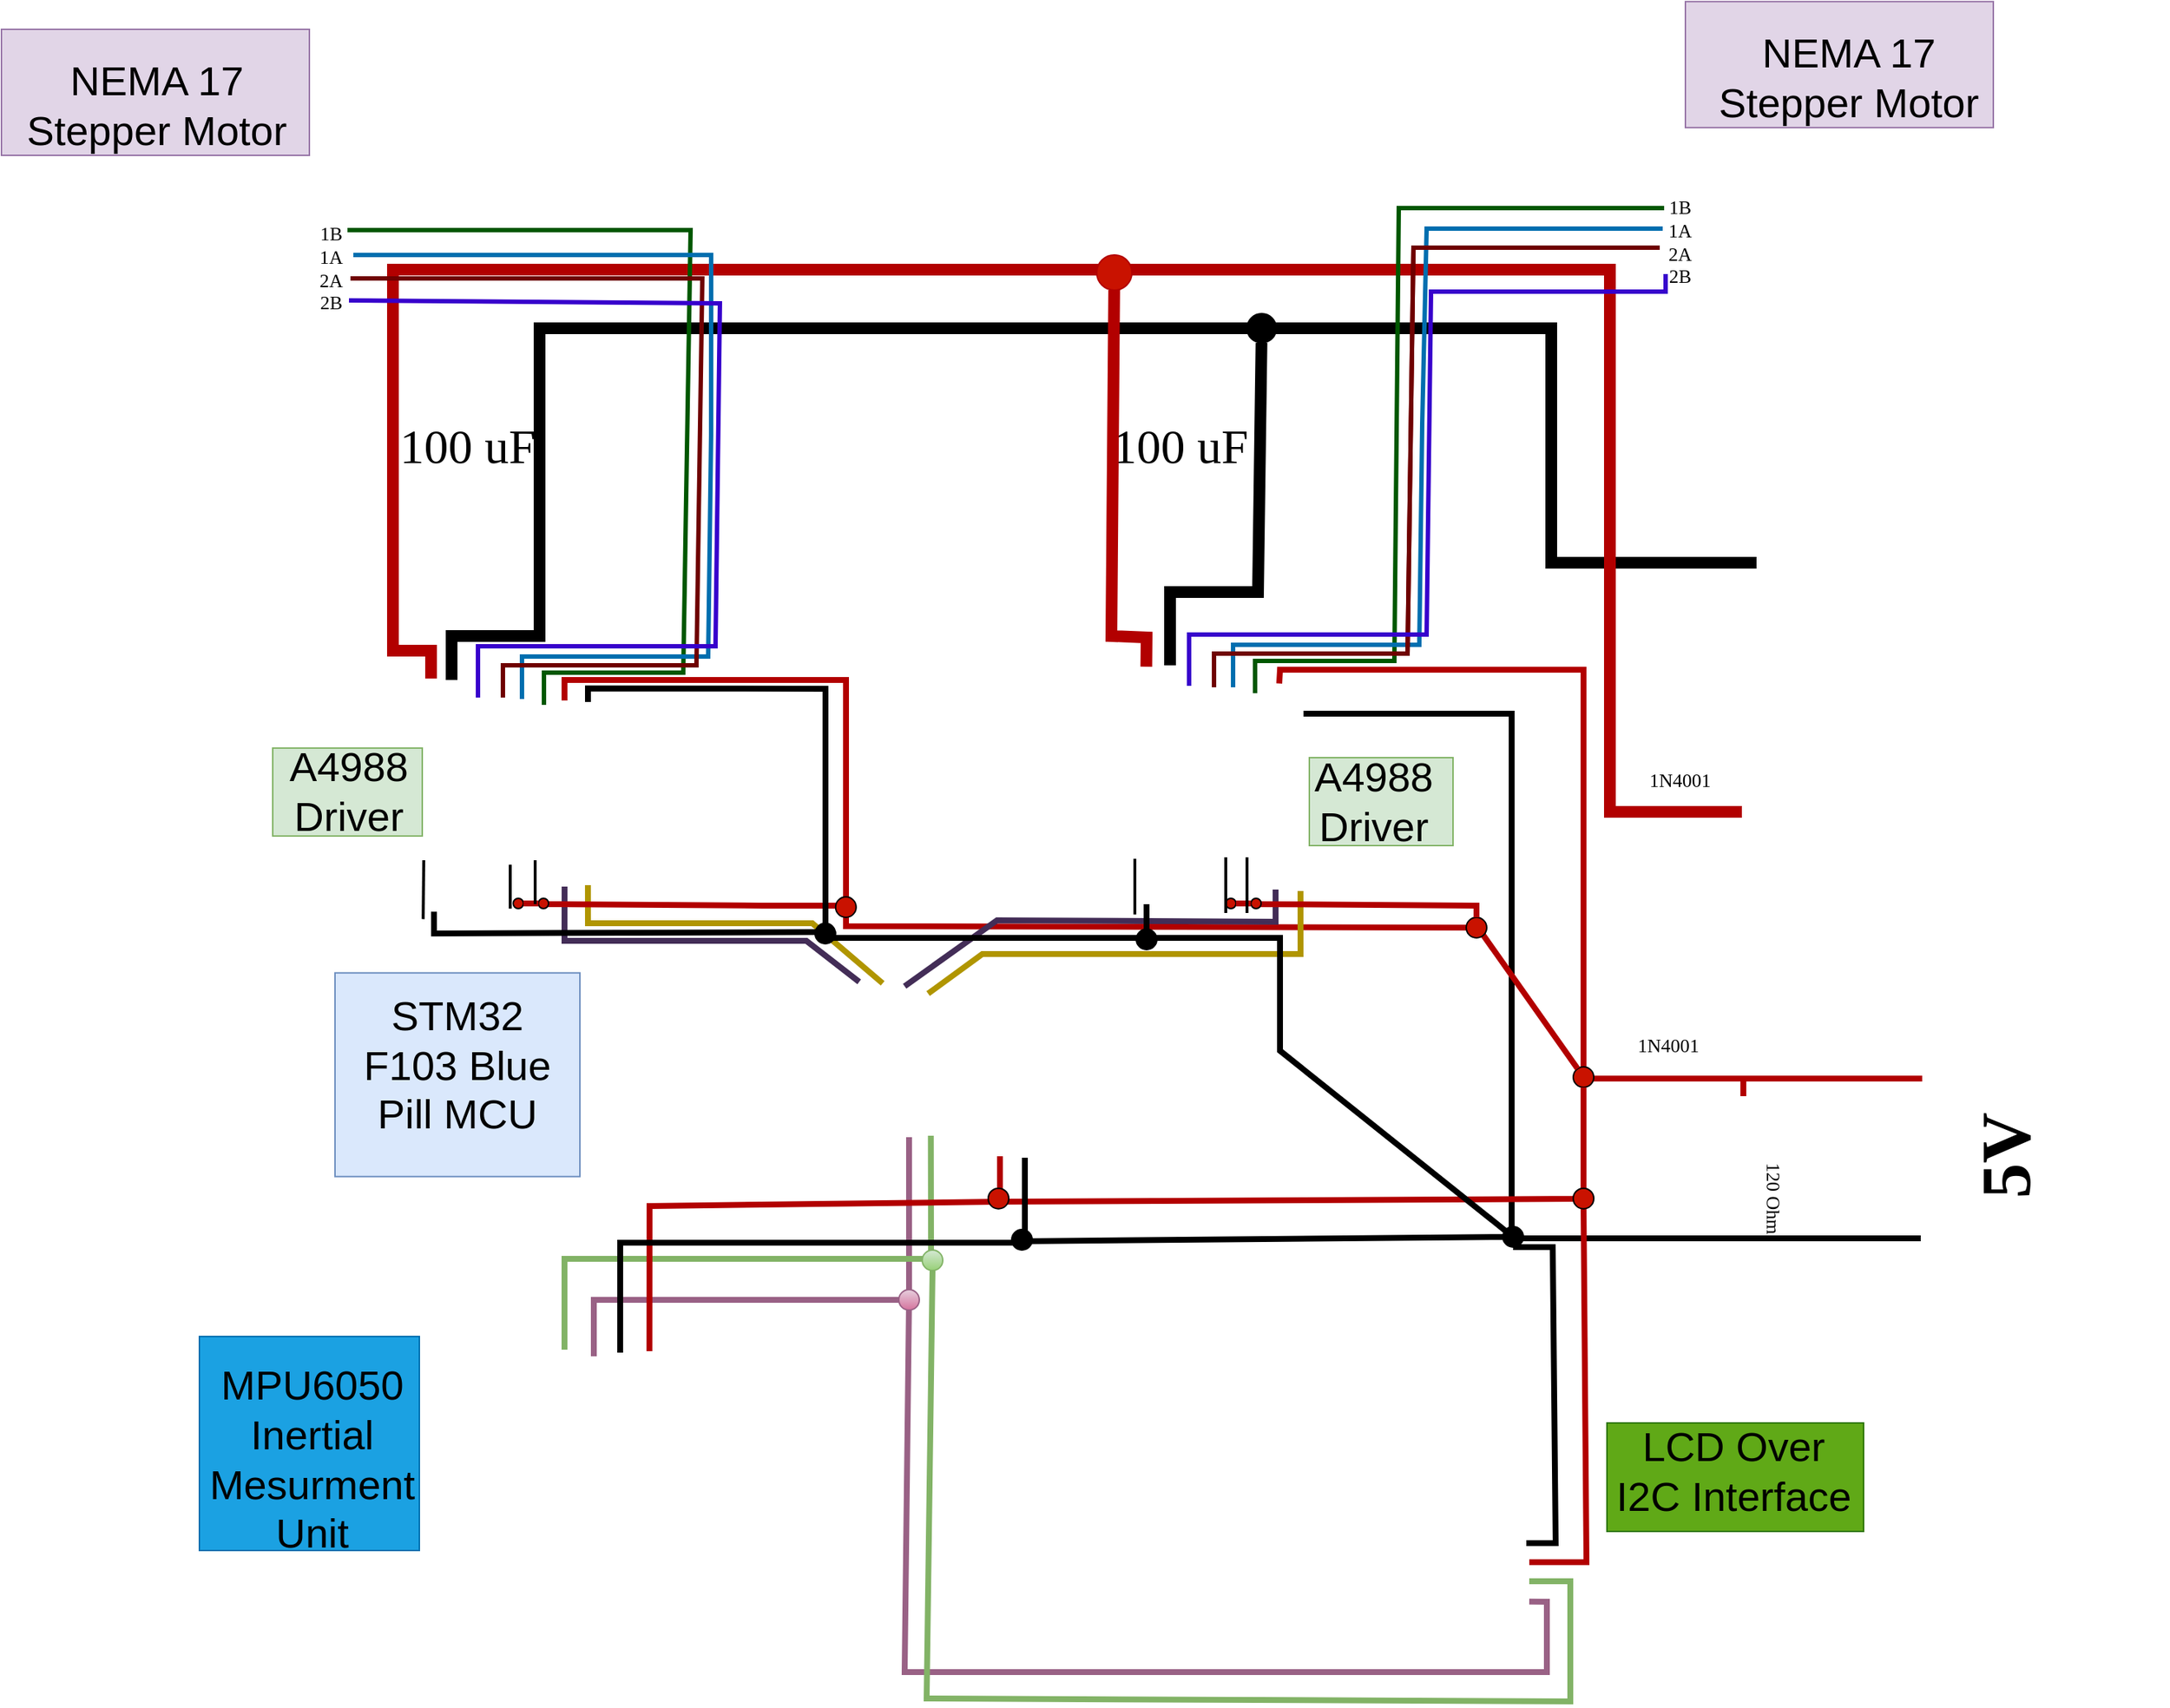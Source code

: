<mxfile version="20.2.3" type="device"><diagram id="msQ-T8HynuRrJo_k9gsp" name="Page-1"><mxGraphModel dx="1883" dy="1741" grid="0" gridSize="10" guides="1" tooltips="1" connect="1" arrows="1" fold="1" page="0" pageScale="1" pageWidth="827" pageHeight="1169" math="0" shadow="0"><root><mxCell id="0"/><mxCell id="1" parent="0"/><mxCell id="YZmwaz2f-URoW-CGh9PX-14" value="" style="rounded=0;whiteSpace=wrap;html=1;fontSize=28;fillColor=#e1d5e7;strokeColor=#9673a6;" vertex="1" parent="1"><mxGeometry x="1001.5" y="-772.9" width="210" height="86" as="geometry"/></mxCell><mxCell id="YZmwaz2f-URoW-CGh9PX-13" value="" style="rounded=0;whiteSpace=wrap;html=1;fontSize=28;fillColor=#e1d5e7;strokeColor=#9673a6;" vertex="1" parent="1"><mxGeometry x="-147" y="-754" width="210" height="86" as="geometry"/></mxCell><mxCell id="YZmwaz2f-URoW-CGh9PX-12" value="" style="rounded=0;whiteSpace=wrap;html=1;fontSize=28;fillColor=#60a917;fontColor=#ffffff;strokeColor=#2D7600;" vertex="1" parent="1"><mxGeometry x="948" y="197" width="175" height="74" as="geometry"/></mxCell><mxCell id="QvM7gZhNKE7TSKZlfNGz-13" value="" style="shape=image;verticalLabelPosition=bottom;labelBackgroundColor=default;verticalAlign=top;aspect=fixed;imageAspect=0;image=https://www.elementzonline.com/image/cache/catalog/data/products/Sensors%20and%20Modules/Accelerometers/MPU6050/sku_154602_2-550x550.jpg;rotation=90;" parent="1" vertex="1"><mxGeometry x="130.0" y="110" width="190" height="190" as="geometry"/></mxCell><mxCell id="YZmwaz2f-URoW-CGh9PX-11" value="" style="rounded=0;whiteSpace=wrap;html=1;fontSize=28;fillColor=#1ba1e2;fontColor=#ffffff;strokeColor=#006EAF;" vertex="1" parent="1"><mxGeometry x="-12" y="138" width="150" height="146" as="geometry"/></mxCell><mxCell id="YZmwaz2f-URoW-CGh9PX-10" value="" style="rounded=0;whiteSpace=wrap;html=1;fontSize=28;fillColor=#d5e8d4;strokeColor=#82b366;" vertex="1" parent="1"><mxGeometry x="745" y="-257" width="98" height="60" as="geometry"/></mxCell><mxCell id="jXU40LlYIS5cMDpd4E87-1" value="" style="shape=image;verticalLabelPosition=bottom;labelBackgroundColor=default;verticalAlign=top;aspect=fixed;imageAspect=0;image=https://mecrisp-stellaris-folkdoc.sourceforge.io/_images/blue-pill.jpg;rotation=0;" parent="1" vertex="1"><mxGeometry x="247.81" y="-120" width="362.19" height="140" as="geometry"/></mxCell><mxCell id="QvM7gZhNKE7TSKZlfNGz-2" value="" style="shape=image;verticalLabelPosition=bottom;labelBackgroundColor=default;verticalAlign=top;aspect=fixed;imageAspect=0;image=https://d2t1xqejof9utc.cloudfront.net/screenshots/pics/e58d6b5ea26cf8fde4ae7e203d1c088b/large.png;rotation=90;" parent="1" vertex="1"><mxGeometry x="984.5" y="-699.5" width="258.67" height="194" as="geometry"/></mxCell><mxCell id="QvM7gZhNKE7TSKZlfNGz-3" value="" style="shape=image;verticalLabelPosition=bottom;labelBackgroundColor=default;verticalAlign=top;aspect=fixed;imageAspect=0;image=https://d2t1xqejof9utc.cloudfront.net/screenshots/pics/e58d6b5ea26cf8fde4ae7e203d1c088b/large.png;rotation=90;flipH=0;flipV=1;" parent="1" vertex="1"><mxGeometry x="-172" y="-686.9" width="262.54" height="196.9" as="geometry"/></mxCell><mxCell id="QvM7gZhNKE7TSKZlfNGz-10" value="" style="shape=image;verticalLabelPosition=bottom;labelBackgroundColor=default;verticalAlign=top;aspect=fixed;imageAspect=0;image=https://www.makerguides.com/wp-content/uploads/2019/02/A4988-Connections-pinout-microstepping-pins.png;rotation=-90;clipPath=inset(0% 12.33% 1.27% 0.33%);" parent="1" vertex="1"><mxGeometry x="120" y="-286.2" width="160" height="118.779" as="geometry"/></mxCell><mxCell id="QvM7gZhNKE7TSKZlfNGz-11" value="" style="shape=image;verticalLabelPosition=bottom;labelBackgroundColor=default;verticalAlign=top;aspect=fixed;imageAspect=0;image=https://www.makerguides.com/wp-content/uploads/2019/02/A4988-Connections-pinout-microstepping-pins.png;rotation=-90;" parent="1" vertex="1"><mxGeometry x="600" y="-290" width="171.76" height="112.95" as="geometry"/></mxCell><mxCell id="QvM7gZhNKE7TSKZlfNGz-14" value="" style="shape=image;verticalLabelPosition=bottom;labelBackgroundColor=default;verticalAlign=top;aspect=fixed;imageAspect=0;image=https://lastminuteengineers.b-cdn.net/wp-content/uploads/arduino/I2C-LCD-Display-Pinout.png;clipPath=inset(0% 22% 23.85% 0%);" parent="1" vertex="1"><mxGeometry x="520" y="100" width="385" height="244.327" as="geometry"/></mxCell><mxCell id="QvM7gZhNKE7TSKZlfNGz-16" value="" style="shape=image;verticalLabelPosition=bottom;labelBackgroundColor=default;verticalAlign=top;aspect=fixed;imageAspect=0;image=https://cdn-icons-png.flaticon.com/512/3015/3015677.png;rotation=-90;" parent="1" vertex="1"><mxGeometry x="1050" y="-432.85" width="252" height="252" as="geometry"/></mxCell><mxCell id="QvM7gZhNKE7TSKZlfNGz-21" value="" style="shape=image;verticalLabelPosition=bottom;labelBackgroundColor=default;verticalAlign=top;aspect=fixed;imageAspect=0;image=https://i.pinimg.com/originals/ef/bb/5e/efbb5e3a929ed16d584e2bfb46614b70.jpg;rotation=-90;" parent="1" vertex="1"><mxGeometry x="1100" y="-81.08" width="270" height="191.08" as="geometry"/></mxCell><mxCell id="QvM7gZhNKE7TSKZlfNGz-22" value="&lt;h1 style=&quot;font-size: 48px;&quot;&gt;&lt;font face=&quot;Times New Roman&quot; style=&quot;font-size: 48px;&quot;&gt;5V&lt;/font&gt;&lt;/h1&gt;" style="text;html=1;strokeColor=none;fillColor=none;align=center;verticalAlign=middle;whiteSpace=wrap;rounded=0;rotation=-90;fontSize=48;" parent="1" vertex="1"><mxGeometry x="1190" y="-0.54" width="60" height="30" as="geometry"/></mxCell><mxCell id="QvM7gZhNKE7TSKZlfNGz-29" value="" style="endArrow=none;html=1;rounded=0;strokeWidth=8;fontFamily=Times New Roman;fontSize=48;" parent="1" edge="1"><mxGeometry width="50" height="50" relative="1" as="geometry"><mxPoint x="160" y="-310" as="sourcePoint"/><mxPoint x="1050" y="-390" as="targetPoint"/><Array as="points"><mxPoint x="160" y="-340"/><mxPoint x="220" y="-340"/><mxPoint x="220" y="-550"/><mxPoint x="910" y="-550"/><mxPoint x="910" y="-390"/></Array></mxGeometry></mxCell><mxCell id="QvM7gZhNKE7TSKZlfNGz-30" value="" style="shape=image;verticalLabelPosition=bottom;labelBackgroundColor=default;verticalAlign=top;aspect=fixed;imageAspect=0;image=https://static.thenounproject.com/png/1730548-200.png;rotation=-90;" parent="1" vertex="1"><mxGeometry x="122.85" y="-470" width="97.15" height="97.15" as="geometry"/></mxCell><mxCell id="QvM7gZhNKE7TSKZlfNGz-31" value="&lt;font style=&quot;font-size: 33px;&quot;&gt;100 uF&lt;/font&gt;" style="text;html=1;strokeColor=none;fillColor=none;align=center;verticalAlign=middle;whiteSpace=wrap;rounded=0;fontFamily=Times New Roman;fontSize=48;" parent="1" vertex="1"><mxGeometry x="122.85" y="-490" width="96.42" height="30" as="geometry"/></mxCell><mxCell id="QvM7gZhNKE7TSKZlfNGz-32" value="" style="endArrow=none;html=1;rounded=0;strokeWidth=8;fontFamily=Times New Roman;fontSize=33;fillColor=#e51400;strokeColor=#B20000;" parent="1" edge="1"><mxGeometry width="50" height="50" relative="1" as="geometry"><mxPoint x="146" y="-311" as="sourcePoint"/><mxPoint x="1040" y="-220" as="targetPoint"/><Array as="points"><mxPoint x="146" y="-330"/><mxPoint x="120" y="-330"/><mxPoint x="120" y="-590"/><mxPoint x="950" y="-590"/><mxPoint x="950" y="-340"/><mxPoint x="950" y="-220"/></Array></mxGeometry></mxCell><mxCell id="QvM7gZhNKE7TSKZlfNGz-33" value="" style="shape=image;verticalLabelPosition=bottom;labelBackgroundColor=default;verticalAlign=top;aspect=fixed;imageAspect=0;image=https://www.makerguides.com/wp-content/uploads/2019/02/A4988-Connections-pinout-microstepping-pins.png;rotation=-90;clipPath=inset(0% 12.33% 1.27% 0.33%);" parent="1" vertex="1"><mxGeometry x="605.88" y="-286.2" width="160" height="118.779" as="geometry"/></mxCell><mxCell id="QvM7gZhNKE7TSKZlfNGz-34" value="" style="shape=image;verticalLabelPosition=bottom;labelBackgroundColor=default;verticalAlign=top;aspect=fixed;imageAspect=0;image=https://static.thenounproject.com/png/1730548-200.png;rotation=-90;" parent="1" vertex="1"><mxGeometry x="608.73" y="-470" width="97.15" height="97.15" as="geometry"/></mxCell><mxCell id="QvM7gZhNKE7TSKZlfNGz-35" value="&lt;font style=&quot;font-size: 33px;&quot;&gt;100 uF&lt;/font&gt;" style="text;html=1;strokeColor=none;fillColor=none;align=center;verticalAlign=middle;whiteSpace=wrap;rounded=0;fontFamily=Times New Roman;fontSize=48;" parent="1" vertex="1"><mxGeometry x="608.73" y="-490" width="96.42" height="30" as="geometry"/></mxCell><mxCell id="QvM7gZhNKE7TSKZlfNGz-36" value="" style="endArrow=none;html=1;rounded=0;strokeWidth=8;fontFamily=Times New Roman;fontSize=33;" parent="1" target="QvM7gZhNKE7TSKZlfNGz-42" edge="1"><mxGeometry width="50" height="50" relative="1" as="geometry"><mxPoint x="650" y="-320" as="sourcePoint"/><mxPoint x="710" y="-550" as="targetPoint"/><Array as="points"><mxPoint x="650" y="-370"/><mxPoint x="710" y="-370"/></Array></mxGeometry></mxCell><mxCell id="QvM7gZhNKE7TSKZlfNGz-42" value="" style="ellipse;whiteSpace=wrap;html=1;aspect=fixed;fontFamily=Times New Roman;fontSize=33;fillColor=#000000;" parent="1" vertex="1"><mxGeometry x="702.5" y="-560" width="20" height="20" as="geometry"/></mxCell><mxCell id="QvM7gZhNKE7TSKZlfNGz-46" value="" style="endArrow=none;html=1;rounded=0;strokeWidth=8;fontFamily=Times New Roman;fontSize=33;fillColor=#e51400;strokeColor=#B20000;entryX=0.998;entryY=0.039;entryDx=0;entryDy=0;entryPerimeter=0;" parent="1" source="QvM7gZhNKE7TSKZlfNGz-47" target="QvM7gZhNKE7TSKZlfNGz-11" edge="1"><mxGeometry width="50" height="50" relative="1" as="geometry"><mxPoint x="609" y="-590" as="sourcePoint"/><mxPoint x="630" y="-320" as="targetPoint"/><Array as="points"><mxPoint x="610" y="-340"/><mxPoint x="634" y="-339"/></Array></mxGeometry></mxCell><mxCell id="QvM7gZhNKE7TSKZlfNGz-47" value="" style="ellipse;whiteSpace=wrap;html=1;aspect=fixed;fontFamily=Times New Roman;fontSize=33;fillColor=#C91200;fontColor=#ffffff;strokeColor=#B20000;" parent="1" vertex="1"><mxGeometry x="600" y="-600" width="24" height="24" as="geometry"/></mxCell><mxCell id="QvM7gZhNKE7TSKZlfNGz-50" value="" style="endArrow=none;html=1;rounded=0;strokeWidth=3;fontFamily=Times New Roman;fontSize=33;fillColor=#008a00;strokeColor=#005700;" parent="1" edge="1"><mxGeometry width="50" height="50" relative="1" as="geometry"><mxPoint x="708" y="-301" as="sourcePoint"/><mxPoint x="987" y="-632" as="targetPoint"/><Array as="points"><mxPoint x="708" y="-323"/><mxPoint x="803" y="-323"/><mxPoint x="806" y="-632"/></Array></mxGeometry></mxCell><mxCell id="QvM7gZhNKE7TSKZlfNGz-51" value="1B&lt;br style=&quot;font-size: 13px;&quot;&gt;1A&lt;br style=&quot;font-size: 13px;&quot;&gt;2A&lt;br style=&quot;font-size: 13px;&quot;&gt;2B" style="text;html=1;strokeColor=none;fillColor=none;align=center;verticalAlign=middle;whiteSpace=wrap;rounded=0;fontFamily=Times New Roman;fontSize=13;" parent="1" vertex="1"><mxGeometry x="968" y="-624" width="60" height="30" as="geometry"/></mxCell><mxCell id="QvM7gZhNKE7TSKZlfNGz-52" value="" style="endArrow=none;html=1;rounded=0;strokeWidth=3;fontFamily=Times New Roman;fontSize=33;fillColor=#1ba1e2;strokeColor=#006EAF;" parent="1" edge="1"><mxGeometry width="50" height="50" relative="1" as="geometry"><mxPoint x="693" y="-305" as="sourcePoint"/><mxPoint x="986" y="-618" as="targetPoint"/><Array as="points"><mxPoint x="693" y="-334"/><mxPoint x="820" y="-334"/><mxPoint x="822" y="-485"/><mxPoint x="825" y="-618"/></Array></mxGeometry></mxCell><mxCell id="QvM7gZhNKE7TSKZlfNGz-53" value="" style="endArrow=none;html=1;rounded=0;strokeWidth=3;fontFamily=Times New Roman;fontSize=33;fillColor=#a20025;strokeColor=#6F0000;" parent="1" edge="1"><mxGeometry width="50" height="50" relative="1" as="geometry"><mxPoint x="680" y="-305" as="sourcePoint"/><mxPoint x="954" y="-605" as="targetPoint"/><Array as="points"><mxPoint x="680" y="-328"/><mxPoint x="812" y="-328"/><mxPoint x="816" y="-605"/></Array></mxGeometry></mxCell><mxCell id="QvM7gZhNKE7TSKZlfNGz-54" value="" style="endArrow=none;html=1;rounded=0;strokeWidth=3;fontFamily=Times New Roman;fontSize=33;fillColor=#a20025;strokeColor=#6F0000;" parent="1" edge="1"><mxGeometry width="50" height="50" relative="1" as="geometry"><mxPoint x="680" y="-306" as="sourcePoint"/><mxPoint x="984" y="-605" as="targetPoint"/><Array as="points"><mxPoint x="680" y="-328"/><mxPoint x="812" y="-328"/><mxPoint x="816" y="-605"/></Array></mxGeometry></mxCell><mxCell id="QvM7gZhNKE7TSKZlfNGz-55" value="" style="endArrow=none;html=1;rounded=0;strokeWidth=3;fontFamily=Times New Roman;fontSize=13;fillColor=#6a00ff;strokeColor=#3700CC;" parent="1" edge="1"><mxGeometry width="50" height="50" relative="1" as="geometry"><mxPoint x="663" y="-306" as="sourcePoint"/><mxPoint x="988" y="-587" as="targetPoint"/><Array as="points"><mxPoint x="663" y="-341"/><mxPoint x="825" y="-341"/><mxPoint x="828" y="-575"/><mxPoint x="988" y="-575"/></Array></mxGeometry></mxCell><mxCell id="QvM7gZhNKE7TSKZlfNGz-64" value="" style="endArrow=none;html=1;rounded=0;strokeWidth=3;fontFamily=Times New Roman;fontSize=33;fillColor=#008a00;strokeColor=#005700;" parent="1" edge="1"><mxGeometry width="50" height="50" relative="1" as="geometry"><mxPoint x="223" y="-293" as="sourcePoint"/><mxPoint x="89" y="-617" as="targetPoint"/><Array as="points"><mxPoint x="223" y="-315"/><mxPoint x="318" y="-315"/><mxPoint x="323" y="-617"/></Array></mxGeometry></mxCell><mxCell id="QvM7gZhNKE7TSKZlfNGz-65" value="" style="endArrow=none;html=1;rounded=0;strokeWidth=3;fontFamily=Times New Roman;fontSize=33;fillColor=#1ba1e2;strokeColor=#006EAF;entryX=0.75;entryY=0.2;entryDx=0;entryDy=0;entryPerimeter=0;" parent="1" target="QvM7gZhNKE7TSKZlfNGz-68" edge="1"><mxGeometry width="50" height="50" relative="1" as="geometry"><mxPoint x="208" y="-297" as="sourcePoint"/><mxPoint x="501" y="-610" as="targetPoint"/><Array as="points"><mxPoint x="208" y="-326"/><mxPoint x="335" y="-326"/><mxPoint x="337" y="-477"/><mxPoint x="337" y="-600"/></Array></mxGeometry></mxCell><mxCell id="QvM7gZhNKE7TSKZlfNGz-66" value="" style="endArrow=none;html=1;rounded=0;strokeWidth=3;fontFamily=Times New Roman;fontSize=33;fillColor=#a20025;strokeColor=#6F0000;entryX=0.717;entryY=0.733;entryDx=0;entryDy=0;entryPerimeter=0;" parent="1" target="QvM7gZhNKE7TSKZlfNGz-68" edge="1"><mxGeometry width="50" height="50" relative="1" as="geometry"><mxPoint x="195" y="-298.0" as="sourcePoint"/><mxPoint x="499" y="-597.0" as="targetPoint"/><Array as="points"><mxPoint x="195" y="-320.0"/><mxPoint x="327" y="-320.0"/><mxPoint x="331" y="-584"/></Array></mxGeometry></mxCell><mxCell id="QvM7gZhNKE7TSKZlfNGz-67" value="" style="endArrow=none;html=1;rounded=0;strokeWidth=3;fontFamily=Times New Roman;fontSize=13;fillColor=#6a00ff;strokeColor=#3700CC;" parent="1" edge="1"><mxGeometry width="50" height="50" relative="1" as="geometry"><mxPoint x="178.0" y="-298" as="sourcePoint"/><mxPoint x="90" y="-569" as="targetPoint"/><Array as="points"><mxPoint x="178.0" y="-333"/><mxPoint x="340.0" y="-333"/><mxPoint x="343.0" y="-567"/></Array></mxGeometry></mxCell><mxCell id="QvM7gZhNKE7TSKZlfNGz-68" value="1B&lt;br style=&quot;font-size: 13px;&quot;&gt;1A&lt;br style=&quot;font-size: 13px;&quot;&gt;2A&lt;br style=&quot;font-size: 13px;&quot;&gt;2B" style="text;html=1;strokeColor=none;fillColor=none;align=center;verticalAlign=middle;whiteSpace=wrap;rounded=0;fontFamily=Times New Roman;fontSize=13;" parent="1" vertex="1"><mxGeometry x="48" y="-606" width="60" height="30" as="geometry"/></mxCell><mxCell id="QvM7gZhNKE7TSKZlfNGz-69" value="" style="endArrow=none;html=1;rounded=0;strokeWidth=4;fontFamily=Times New Roman;fontSize=13;exitX=0.876;exitY=0.964;exitDx=0;exitDy=0;exitPerimeter=0;" parent="1" source="QvM7gZhNKE7TSKZlfNGz-33" edge="1"><mxGeometry width="50" height="50" relative="1" as="geometry"><mxPoint x="860" y="-193" as="sourcePoint"/><mxPoint x="1162" y="71" as="targetPoint"/><Array as="points"><mxPoint x="883" y="-287"/><mxPoint x="883" y="71"/></Array></mxGeometry></mxCell><mxCell id="QvM7gZhNKE7TSKZlfNGz-70" value="" style="endArrow=none;html=1;rounded=0;strokeWidth=4;fontFamily=Times New Roman;fontSize=13;fillColor=#e51400;strokeColor=#B20000;entryX=1.005;entryY=0.825;entryDx=0;entryDy=0;entryPerimeter=0;" parent="1" target="QvM7gZhNKE7TSKZlfNGz-33" edge="1"><mxGeometry width="50" height="50" relative="1" as="geometry"><mxPoint x="1163" y="-38" as="sourcePoint"/><mxPoint x="724" y="-310" as="targetPoint"/><Array as="points"><mxPoint x="932" y="-38"/><mxPoint x="932" y="-317"/><mxPoint x="725" y="-317"/></Array></mxGeometry></mxCell><mxCell id="QvM7gZhNKE7TSKZlfNGz-71" value="" style="ellipse;whiteSpace=wrap;html=1;aspect=fixed;fontFamily=Times New Roman;fontSize=13;fillColor=#C91200;" parent="1" vertex="1"><mxGeometry x="925" y="-46" width="14" height="14" as="geometry"/></mxCell><mxCell id="QvM7gZhNKE7TSKZlfNGz-72" value="" style="endArrow=none;html=1;rounded=0;strokeWidth=4;fontFamily=Times New Roman;fontSize=13;fillColor=#e51400;strokeColor=#B20000;" parent="1" target="QvM7gZhNKE7TSKZlfNGz-71" edge="1"><mxGeometry width="50" height="50" relative="1" as="geometry"><mxPoint x="534" y="15" as="sourcePoint"/><mxPoint x="920" y="-46" as="targetPoint"/><Array as="points"><mxPoint x="534" y="46"/><mxPoint x="932" y="44"/></Array></mxGeometry></mxCell><mxCell id="QvM7gZhNKE7TSKZlfNGz-73" value="" style="ellipse;whiteSpace=wrap;html=1;aspect=fixed;fontFamily=Times New Roman;fontSize=13;fillColor=#000000;strokeColor=#000000;" parent="1" vertex="1"><mxGeometry x="877" y="63" width="14" height="14" as="geometry"/></mxCell><mxCell id="QvM7gZhNKE7TSKZlfNGz-75" value="" style="endArrow=none;html=1;rounded=0;strokeWidth=4;fontFamily=Times New Roman;fontSize=13;" parent="1" target="QvM7gZhNKE7TSKZlfNGz-73" edge="1"><mxGeometry width="50" height="50" relative="1" as="geometry"><mxPoint x="551" y="16" as="sourcePoint"/><mxPoint x="869" y="66" as="targetPoint"/><Array as="points"><mxPoint x="551" y="73"/></Array></mxGeometry></mxCell><mxCell id="QvM7gZhNKE7TSKZlfNGz-77" value="" style="endArrow=none;html=1;rounded=0;strokeWidth=4;fontFamily=Times New Roman;fontSize=13;fillColor=#e51400;strokeColor=#B20000;" parent="1" target="QvM7gZhNKE7TSKZlfNGz-71" edge="1"><mxGeometry width="50" height="50" relative="1" as="geometry"><mxPoint x="237" y="-296" as="sourcePoint"/><mxPoint x="569" y="-213" as="targetPoint"/><Array as="points"><mxPoint x="237" y="-310"/><mxPoint x="429" y="-310"/><mxPoint x="429" y="-142"/><mxPoint x="860" y="-141"/></Array></mxGeometry></mxCell><mxCell id="QvM7gZhNKE7TSKZlfNGz-78" value="" style="shape=image;verticalLabelPosition=bottom;labelBackgroundColor=default;verticalAlign=top;aspect=fixed;imageAspect=0;image=https://flaviocopes.com/electronics-components-diodes/Screen%20Shot%202020-12-06%20at%2011.54.39.png;clipPath=inset(36.43% 34.67% 36.43% 34%);rotation=-180;" parent="1" vertex="1"><mxGeometry x="964" y="-233" width="68" height="27.49" as="geometry"/></mxCell><mxCell id="QvM7gZhNKE7TSKZlfNGz-82" value="" style="shape=image;verticalLabelPosition=bottom;labelBackgroundColor=default;verticalAlign=top;aspect=fixed;imageAspect=0;image=https://www.nicepng.com/png/detail/207-2078852_this-symbol-may-be-simpler-https-switch-symbol.png;clipPath=inset(9.09% 12% 9.09% 11.67%);" parent="1" vertex="1"><mxGeometry x="1057" y="-55.34" width="99" height="23.34" as="geometry"/></mxCell><mxCell id="QvM7gZhNKE7TSKZlfNGz-84" value="" style="shape=image;verticalLabelPosition=bottom;labelBackgroundColor=default;verticalAlign=top;aspect=fixed;imageAspect=0;image=https://flaviocopes.com/electronics-components-diodes/Screen%20Shot%202020-12-06%20at%2011.54.39.png;clipPath=inset(36.43% 34.67% 36.43% 34%);rotation=-180;" parent="1" vertex="1"><mxGeometry x="960" y="-51" width="68" height="27.49" as="geometry"/></mxCell><mxCell id="QvM7gZhNKE7TSKZlfNGz-86" value="" style="shape=image;verticalLabelPosition=bottom;labelBackgroundColor=default;verticalAlign=top;aspect=fixed;imageAspect=0;image=https://deskthority.net/wiki/images/thumb/f/f0/Circuit_symbol--Light-emitting_diode.svg/300px-Circuit_symbol--Light-emitting_diode.svg.png;rotation=90;" parent="1" vertex="1"><mxGeometry x="1016" y="-26" width="50" height="50" as="geometry"/></mxCell><mxCell id="QvM7gZhNKE7TSKZlfNGz-87" value="" style="shape=image;verticalLabelPosition=bottom;labelBackgroundColor=default;verticalAlign=top;aspect=fixed;imageAspect=0;image=https://upload.wikimedia.org/wikipedia/commons/thumb/a/a0/Resistor_symbol_Europe.svg/2560px-Resistor_symbol_Europe.svg.png;rotation=90;" parent="1" vertex="1"><mxGeometry x="1018.14" y="36" width="45.72" height="22.86" as="geometry"/></mxCell><mxCell id="QvM7gZhNKE7TSKZlfNGz-88" value="120 Ohm" style="text;html=1;strokeColor=none;fillColor=none;align=center;verticalAlign=middle;whiteSpace=wrap;rounded=0;fontFamily=Times New Roman;fontSize=13;rotation=90;" parent="1" vertex="1"><mxGeometry x="1032" y="28.86" width="60" height="30" as="geometry"/></mxCell><mxCell id="QvM7gZhNKE7TSKZlfNGz-89" value="" style="endArrow=none;html=1;rounded=0;strokeWidth=4;fontFamily=Times New Roman;fontSize=13;exitX=0;exitY=0.5;exitDx=0;exitDy=0;fillColor=#e51400;strokeColor=#B20000;" parent="1" source="QvM7gZhNKE7TSKZlfNGz-86" edge="1"><mxGeometry width="50" height="50" relative="1" as="geometry"><mxPoint x="1082" y="21" as="sourcePoint"/><mxPoint x="1041" y="-37" as="targetPoint"/></mxGeometry></mxCell><mxCell id="QvM7gZhNKE7TSKZlfNGz-90" value="1N4001" style="text;html=1;strokeColor=none;fillColor=none;align=center;verticalAlign=middle;whiteSpace=wrap;rounded=0;fontFamily=Times New Roman;fontSize=13;" parent="1" vertex="1"><mxGeometry x="960" y="-76" width="60" height="30" as="geometry"/></mxCell><mxCell id="QvM7gZhNKE7TSKZlfNGz-91" value="1N4001" style="text;html=1;strokeColor=none;fillColor=none;align=center;verticalAlign=middle;whiteSpace=wrap;rounded=0;fontFamily=Times New Roman;fontSize=13;" parent="1" vertex="1"><mxGeometry x="968" y="-257" width="60" height="30" as="geometry"/></mxCell><mxCell id="QvM7gZhNKE7TSKZlfNGz-93" value="" style="endArrow=none;html=1;rounded=0;strokeWidth=4;fontFamily=Times New Roman;fontSize=13;entryX=0.139;entryY=0.812;entryDx=0;entryDy=0;entryPerimeter=0;fillColor=#76608a;strokeColor=#432D57;" parent="1" target="QvM7gZhNKE7TSKZlfNGz-10" edge="1"><mxGeometry width="50" height="50" relative="1" as="geometry"><mxPoint x="438" y="-104" as="sourcePoint"/><mxPoint x="633" y="-242" as="targetPoint"/><Array as="points"><mxPoint x="402" y="-132"/><mxPoint x="237" y="-132"/></Array></mxGeometry></mxCell><mxCell id="QvM7gZhNKE7TSKZlfNGz-94" value="" style="endArrow=none;html=1;rounded=0;strokeWidth=4;fontFamily=Times New Roman;fontSize=13;entryX=0.145;entryY=0.946;entryDx=0;entryDy=0;entryPerimeter=0;fillColor=#e3c800;strokeColor=#B09500;" parent="1" target="QvM7gZhNKE7TSKZlfNGz-10" edge="1"><mxGeometry width="50" height="50" relative="1" as="geometry"><mxPoint x="454" y="-103" as="sourcePoint"/><mxPoint x="283" y="-154" as="targetPoint"/><Array as="points"><mxPoint x="406" y="-144"/><mxPoint x="253" y="-144"/></Array></mxGeometry></mxCell><mxCell id="QvM7gZhNKE7TSKZlfNGz-95" value="" style="endArrow=none;html=1;rounded=0;strokeWidth=4;fontFamily=Times New Roman;fontSize=13;entryX=0.126;entryY=0.804;entryDx=0;entryDy=0;entryPerimeter=0;fillColor=#76608a;strokeColor=#432D57;" parent="1" target="QvM7gZhNKE7TSKZlfNGz-33" edge="1"><mxGeometry width="50" height="50" relative="1" as="geometry"><mxPoint x="469" y="-101" as="sourcePoint"/><mxPoint x="539" y="-151" as="targetPoint"/><Array as="points"><mxPoint x="532" y="-146"/><mxPoint x="722" y="-145"/></Array></mxGeometry></mxCell><mxCell id="QvM7gZhNKE7TSKZlfNGz-96" value="" style="endArrow=none;html=1;rounded=0;strokeWidth=4;fontFamily=Times New Roman;fontSize=13;entryX=0.12;entryY=0.947;entryDx=0;entryDy=0;entryPerimeter=0;fillColor=#e3c800;strokeColor=#B09500;" parent="1" target="QvM7gZhNKE7TSKZlfNGz-33" edge="1"><mxGeometry width="50" height="50" relative="1" as="geometry"><mxPoint x="485" y="-96" as="sourcePoint"/><mxPoint x="535" y="-146" as="targetPoint"/><Array as="points"><mxPoint x="522" y="-123"/><mxPoint x="739" y="-123"/></Array></mxGeometry></mxCell><mxCell id="QvM7gZhNKE7TSKZlfNGz-97" value="" style="endArrow=none;html=1;rounded=0;strokeWidth=4;fontFamily=Times New Roman;fontSize=13;entryX=0.5;entryY=1;entryDx=0;entryDy=0;" parent="1" target="QvM7gZhNKE7TSKZlfNGz-73" edge="1"><mxGeometry width="50" height="50" relative="1" as="geometry"><mxPoint x="893" y="279" as="sourcePoint"/><mxPoint x="961" y="134" as="targetPoint"/><Array as="points"><mxPoint x="913" y="279"/><mxPoint x="911" y="77"/></Array></mxGeometry></mxCell><mxCell id="QvM7gZhNKE7TSKZlfNGz-98" value="" style="endArrow=none;html=1;rounded=0;strokeWidth=4;fontFamily=Times New Roman;fontSize=13;fillColor=#e51400;strokeColor=#B20000;" parent="1" edge="1"><mxGeometry width="50" height="50" relative="1" as="geometry"><mxPoint x="895" y="292" as="sourcePoint"/><mxPoint x="932" y="45" as="targetPoint"/><Array as="points"><mxPoint x="934" y="292"/></Array></mxGeometry></mxCell><mxCell id="QvM7gZhNKE7TSKZlfNGz-99" value="" style="ellipse;whiteSpace=wrap;html=1;aspect=fixed;fontFamily=Times New Roman;fontSize=13;fillColor=#C91200;" parent="1" vertex="1"><mxGeometry x="925" y="36.86" width="14" height="14" as="geometry"/></mxCell><mxCell id="QvM7gZhNKE7TSKZlfNGz-100" value="" style="endArrow=none;html=1;rounded=0;strokeWidth=4;fontFamily=Times New Roman;fontSize=13;entryX=0.619;entryY=0.871;entryDx=0;entryDy=0;entryPerimeter=0;fillColor=#e6d0de;gradientColor=#d5739d;strokeColor=#996185;" parent="1" target="jXU40LlYIS5cMDpd4E87-1" edge="1"><mxGeometry width="50" height="50" relative="1" as="geometry"><mxPoint x="257" y="151.46" as="sourcePoint"/><mxPoint x="380" y="-0.54" as="targetPoint"/><Array as="points"><mxPoint x="257" y="113"/><mxPoint x="472" y="113"/></Array></mxGeometry></mxCell><mxCell id="QvM7gZhNKE7TSKZlfNGz-101" value="" style="ellipse;whiteSpace=wrap;html=1;aspect=fixed;fontFamily=Times New Roman;fontSize=13;fillColor=#e6d0de;strokeColor=#996185;gradientColor=#d5739d;" parent="1" vertex="1"><mxGeometry x="465" y="106" width="14" height="14" as="geometry"/></mxCell><mxCell id="QvM7gZhNKE7TSKZlfNGz-103" value="" style="endArrow=none;html=1;rounded=0;strokeWidth=4;fontFamily=Times New Roman;fontSize=13;exitX=0.974;exitY=0.896;exitDx=0;exitDy=0;exitPerimeter=0;fillColor=#e6d0de;gradientColor=#d5739d;strokeColor=#996185;" parent="1" source="QvM7gZhNKE7TSKZlfNGz-14" target="QvM7gZhNKE7TSKZlfNGz-101" edge="1"><mxGeometry width="50" height="50" relative="1" as="geometry"><mxPoint x="527" y="193" as="sourcePoint"/><mxPoint x="577" y="143" as="targetPoint"/><Array as="points"><mxPoint x="907" y="319"/><mxPoint x="907" y="367"/><mxPoint x="469" y="367"/></Array></mxGeometry></mxCell><mxCell id="QvM7gZhNKE7TSKZlfNGz-104" value="" style="endArrow=none;html=1;rounded=0;strokeWidth=4;fontFamily=Times New Roman;fontSize=13;exitX=0.66;exitY=0.864;exitDx=0;exitDy=0;exitPerimeter=0;fillColor=#d5e8d4;gradientColor=#97d077;strokeColor=#82b366;" parent="1" source="jXU40LlYIS5cMDpd4E87-1" edge="1"><mxGeometry width="50" height="50" relative="1" as="geometry"><mxPoint x="484" y="235" as="sourcePoint"/><mxPoint x="237" y="147" as="targetPoint"/><Array as="points"><mxPoint x="487" y="85"/><mxPoint x="237" y="85"/></Array></mxGeometry></mxCell><mxCell id="QvM7gZhNKE7TSKZlfNGz-105" value="" style="ellipse;whiteSpace=wrap;html=1;aspect=fixed;fontFamily=Times New Roman;fontSize=13;fillColor=#d5e8d4;strokeColor=#82b366;gradientColor=#97d077;" parent="1" vertex="1"><mxGeometry x="481" y="79" width="14" height="14" as="geometry"/></mxCell><mxCell id="QvM7gZhNKE7TSKZlfNGz-106" value="" style="endArrow=none;html=1;rounded=0;strokeWidth=4;fontFamily=Times New Roman;fontSize=13;entryX=0.5;entryY=1;entryDx=0;entryDy=0;exitX=0.974;exitY=0.839;exitDx=0;exitDy=0;exitPerimeter=0;fillColor=#d5e8d4;gradientColor=#97d077;strokeColor=#82b366;" parent="1" source="QvM7gZhNKE7TSKZlfNGz-14" target="QvM7gZhNKE7TSKZlfNGz-105" edge="1"><mxGeometry width="50" height="50" relative="1" as="geometry"><mxPoint x="582" y="251" as="sourcePoint"/><mxPoint x="632" y="201" as="targetPoint"/><Array as="points"><mxPoint x="923" y="305"/><mxPoint x="923" y="387"/><mxPoint x="484" y="385"/></Array></mxGeometry></mxCell><mxCell id="QvM7gZhNKE7TSKZlfNGz-107" value="" style="ellipse;whiteSpace=wrap;html=1;aspect=fixed;fontFamily=Times New Roman;fontSize=13;fillColor=#C91200;" parent="1" vertex="1"><mxGeometry x="852" y="-148" width="14" height="14" as="geometry"/></mxCell><mxCell id="QvM7gZhNKE7TSKZlfNGz-108" value="" style="endArrow=none;html=1;rounded=0;strokeWidth=4;fontFamily=Times New Roman;fontSize=13;entryX=0.5;entryY=0;entryDx=0;entryDy=0;exitX=0.064;exitY=0.686;exitDx=0;exitDy=0;exitPerimeter=0;fillColor=#e51400;strokeColor=#B20000;" parent="1" source="QvM7gZhNKE7TSKZlfNGz-33" target="QvM7gZhNKE7TSKZlfNGz-107" edge="1"><mxGeometry width="50" height="50" relative="1" as="geometry"><mxPoint x="810" y="-144" as="sourcePoint"/><mxPoint x="860" y="-194" as="targetPoint"/><Array as="points"><mxPoint x="859" y="-156"/></Array></mxGeometry></mxCell><mxCell id="QvM7gZhNKE7TSKZlfNGz-109" value="" style="ellipse;whiteSpace=wrap;html=1;aspect=fixed;fontFamily=Times New Roman;fontSize=13;fillColor=#C91200;" parent="1" vertex="1"><mxGeometry x="705.15" y="-161" width="7" height="7" as="geometry"/></mxCell><mxCell id="QvM7gZhNKE7TSKZlfNGz-111" value="" style="ellipse;whiteSpace=wrap;html=1;aspect=fixed;fontFamily=Times New Roman;fontSize=13;fillColor=#C91200;" parent="1" vertex="1"><mxGeometry x="688" y="-161" width="7" height="7" as="geometry"/></mxCell><mxCell id="QvM7gZhNKE7TSKZlfNGz-113" value="" style="endArrow=none;html=1;rounded=0;strokeWidth=4;fontFamily=Times New Roman;fontSize=13;exitX=1;exitY=0.5;exitDx=0;exitDy=0;entryX=0;entryY=0.5;entryDx=0;entryDy=0;fillColor=#e51400;strokeColor=#B20000;" parent="1" source="QvM7gZhNKE7TSKZlfNGz-111" target="QvM7gZhNKE7TSKZlfNGz-109" edge="1"><mxGeometry width="50" height="50" relative="1" as="geometry"><mxPoint x="674" y="-133" as="sourcePoint"/><mxPoint x="724" y="-183" as="targetPoint"/></mxGeometry></mxCell><mxCell id="QvM7gZhNKE7TSKZlfNGz-115" value="" style="endArrow=none;html=1;rounded=0;strokeWidth=4;fontFamily=Times New Roman;fontSize=13;exitX=0.064;exitY=0.686;exitDx=0;exitDy=0;exitPerimeter=0;fillColor=#e51400;strokeColor=#B20000;" parent="1" edge="1"><mxGeometry width="50" height="50" relative="1" as="geometry"><mxPoint x="221.973" y="-157.051" as="sourcePoint"/><mxPoint x="430" y="-156" as="targetPoint"/><Array as="points"><mxPoint x="373" y="-156"/></Array></mxGeometry></mxCell><mxCell id="QvM7gZhNKE7TSKZlfNGz-116" value="" style="ellipse;whiteSpace=wrap;html=1;aspect=fixed;fontFamily=Times New Roman;fontSize=13;fillColor=#C91200;" parent="1" vertex="1"><mxGeometry x="219.15" y="-161" width="7" height="7" as="geometry"/></mxCell><mxCell id="QvM7gZhNKE7TSKZlfNGz-117" value="" style="ellipse;whiteSpace=wrap;html=1;aspect=fixed;fontFamily=Times New Roman;fontSize=13;fillColor=#C91200;" parent="1" vertex="1"><mxGeometry x="202" y="-161" width="7" height="7" as="geometry"/></mxCell><mxCell id="QvM7gZhNKE7TSKZlfNGz-118" value="" style="endArrow=none;html=1;rounded=0;strokeWidth=4;fontFamily=Times New Roman;fontSize=13;exitX=1;exitY=0.5;exitDx=0;exitDy=0;entryX=0;entryY=0.5;entryDx=0;entryDy=0;fillColor=#e51400;strokeColor=#B20000;" parent="1" source="QvM7gZhNKE7TSKZlfNGz-117" target="QvM7gZhNKE7TSKZlfNGz-116" edge="1"><mxGeometry width="50" height="50" relative="1" as="geometry"><mxPoint x="188" y="-133" as="sourcePoint"/><mxPoint x="238" y="-183" as="targetPoint"/></mxGeometry></mxCell><mxCell id="QvM7gZhNKE7TSKZlfNGz-119" value="" style="ellipse;whiteSpace=wrap;html=1;aspect=fixed;fontFamily=Times New Roman;fontSize=13;fillColor=#C91200;" parent="1" vertex="1"><mxGeometry x="421.91" y="-162" width="14" height="14" as="geometry"/></mxCell><mxCell id="QvM7gZhNKE7TSKZlfNGz-121" value="" style="endArrow=none;html=1;rounded=0;strokeWidth=2;fontFamily=Times New Roman;fontSize=13;entryX=0.232;entryY=0.5;entryDx=0;entryDy=0;entryPerimeter=0;exitX=0.045;exitY=0.5;exitDx=0;exitDy=0;exitPerimeter=0;" parent="1" source="QvM7gZhNKE7TSKZlfNGz-10" target="QvM7gZhNKE7TSKZlfNGz-10" edge="1"><mxGeometry width="50" height="50" relative="1" as="geometry"><mxPoint x="361" y="-50" as="sourcePoint"/><mxPoint x="411" y="-100" as="targetPoint"/></mxGeometry></mxCell><mxCell id="QvM7gZhNKE7TSKZlfNGz-122" value="" style="endArrow=none;html=1;rounded=0;strokeWidth=2;fontFamily=Times New Roman;fontSize=13;entryX=0.232;entryY=0.5;entryDx=0;entryDy=0;entryPerimeter=0;exitX=0.045;exitY=0.5;exitDx=0;exitDy=0;exitPerimeter=0;" parent="1" edge="1"><mxGeometry width="50" height="50" relative="1" as="geometry"><mxPoint x="217" y="-157.081" as="sourcePoint"/><mxPoint x="217" y="-187.001" as="targetPoint"/></mxGeometry></mxCell><mxCell id="QvM7gZhNKE7TSKZlfNGz-123" value="" style="endArrow=none;html=1;rounded=0;strokeWidth=2;fontFamily=Times New Roman;fontSize=13;entryX=0.232;entryY=0.5;entryDx=0;entryDy=0;entryPerimeter=0;exitX=0;exitY=0;exitDx=0;exitDy=0;" parent="1" source="QvM7gZhNKE7TSKZlfNGz-10" edge="1"><mxGeometry width="50" height="50" relative="1" as="geometry"><mxPoint x="141" y="-157.081" as="sourcePoint"/><mxPoint x="141" y="-187.001" as="targetPoint"/></mxGeometry></mxCell><mxCell id="QvM7gZhNKE7TSKZlfNGz-125" value="" style="endArrow=none;html=1;rounded=0;strokeWidth=2;fontFamily=Times New Roman;fontSize=13;entryX=0.232;entryY=0.5;entryDx=0;entryDy=0;entryPerimeter=0;" parent="1" edge="1"><mxGeometry width="50" height="50" relative="1" as="geometry"><mxPoint x="626" y="-150" as="sourcePoint"/><mxPoint x="626" y="-188.0" as="targetPoint"/><Array as="points"><mxPoint x="626" y="-174.08"/></Array></mxGeometry></mxCell><mxCell id="QvM7gZhNKE7TSKZlfNGz-128" value="" style="endArrow=none;html=1;rounded=0;strokeWidth=2;fontFamily=Times New Roman;fontSize=13;entryX=0.232;entryY=0.5;entryDx=0;entryDy=0;entryPerimeter=0;" parent="1" edge="1"><mxGeometry width="50" height="50" relative="1" as="geometry"><mxPoint x="688" y="-151" as="sourcePoint"/><mxPoint x="688" y="-189" as="targetPoint"/><Array as="points"><mxPoint x="688" y="-175.08"/></Array></mxGeometry></mxCell><mxCell id="QvM7gZhNKE7TSKZlfNGz-129" value="" style="endArrow=none;html=1;rounded=0;strokeWidth=2;fontFamily=Times New Roman;fontSize=13;entryX=0.232;entryY=0.5;entryDx=0;entryDy=0;entryPerimeter=0;" parent="1" edge="1"><mxGeometry width="50" height="50" relative="1" as="geometry"><mxPoint x="702.5" y="-151" as="sourcePoint"/><mxPoint x="702.5" y="-189" as="targetPoint"/><Array as="points"><mxPoint x="702.5" y="-175.08"/></Array></mxGeometry></mxCell><mxCell id="QvM7gZhNKE7TSKZlfNGz-76" value="" style="endArrow=none;html=1;rounded=0;strokeWidth=4;fontFamily=Times New Roman;fontSize=13;" parent="1" target="QvM7gZhNKE7TSKZlfNGz-73" edge="1"><mxGeometry width="50" height="50" relative="1" as="geometry"><mxPoint x="253" y="-295" as="sourcePoint"/><mxPoint x="574" y="-167.42" as="targetPoint"/><Array as="points"><mxPoint x="253" y="-304.22"/><mxPoint x="415" y="-304"/><mxPoint x="415" y="-134"/><mxPoint x="725" y="-134"/><mxPoint x="725" y="-57"/></Array></mxGeometry></mxCell><mxCell id="QvM7gZhNKE7TSKZlfNGz-130" value="" style="endArrow=none;html=1;rounded=0;strokeWidth=4;fontFamily=Times New Roman;fontSize=13;exitX=0.032;exitY=0.062;exitDx=0;exitDy=0;exitPerimeter=0;" parent="1" source="QvM7gZhNKE7TSKZlfNGz-10" edge="1"><mxGeometry width="50" height="50" relative="1" as="geometry"><mxPoint x="274" y="-124" as="sourcePoint"/><mxPoint x="414" y="-138" as="targetPoint"/><Array as="points"><mxPoint x="148" y="-137"/></Array></mxGeometry></mxCell><mxCell id="QvM7gZhNKE7TSKZlfNGz-131" value="" style="ellipse;whiteSpace=wrap;html=1;aspect=fixed;fontFamily=Times New Roman;fontSize=13;fillColor=#000000;strokeColor=#000000;" parent="1" vertex="1"><mxGeometry x="407.91" y="-144" width="14" height="14" as="geometry"/></mxCell><mxCell id="QvM7gZhNKE7TSKZlfNGz-132" value="" style="endArrow=none;html=1;rounded=0;strokeWidth=4;fontFamily=Times New Roman;fontSize=13;entryX=0.064;entryY=0.063;entryDx=0;entryDy=0;entryPerimeter=0;" parent="1" target="QvM7gZhNKE7TSKZlfNGz-33" edge="1"><mxGeometry width="50" height="50" relative="1" as="geometry"><mxPoint x="634" y="-132" as="sourcePoint"/><mxPoint x="629" y="-132" as="targetPoint"/></mxGeometry></mxCell><mxCell id="QvM7gZhNKE7TSKZlfNGz-133" value="" style="ellipse;whiteSpace=wrap;html=1;aspect=fixed;fontFamily=Times New Roman;fontSize=13;fillColor=#000000;strokeColor=#000000;" parent="1" vertex="1"><mxGeometry x="627" y="-140" width="14" height="14" as="geometry"/></mxCell><mxCell id="QvM7gZhNKE7TSKZlfNGz-134" value="" style="endArrow=none;html=1;rounded=0;strokeWidth=4;fontFamily=Times New Roman;fontSize=13;exitX=0.2;exitY=0.132;exitDx=0;exitDy=0;exitPerimeter=0;fillColor=#e51400;strokeColor=#B20000;" parent="1" source="QvM7gZhNKE7TSKZlfNGz-13" edge="1"><mxGeometry width="50" height="50" relative="1" as="geometry"><mxPoint x="466" y="79" as="sourcePoint"/><mxPoint x="533" y="46" as="targetPoint"/><Array as="points"><mxPoint x="295" y="49"/></Array></mxGeometry></mxCell><mxCell id="QvM7gZhNKE7TSKZlfNGz-136" value="" style="ellipse;whiteSpace=wrap;html=1;aspect=fixed;fontFamily=Times New Roman;fontSize=13;fillColor=#C91200;" parent="1" vertex="1"><mxGeometry x="526" y="36.86" width="14" height="14" as="geometry"/></mxCell><mxCell id="QvM7gZhNKE7TSKZlfNGz-137" value="" style="endArrow=none;html=1;rounded=0;strokeWidth=4;fontFamily=Times New Roman;fontSize=13;exitX=0.205;exitY=0.237;exitDx=0;exitDy=0;exitPerimeter=0;" parent="1" source="QvM7gZhNKE7TSKZlfNGz-13" edge="1"><mxGeometry width="50" height="50" relative="1" as="geometry"><mxPoint x="585" y="147" as="sourcePoint"/><mxPoint x="552" y="74" as="targetPoint"/><Array as="points"><mxPoint x="275" y="74"/></Array></mxGeometry></mxCell><mxCell id="QvM7gZhNKE7TSKZlfNGz-138" value="" style="ellipse;whiteSpace=wrap;html=1;aspect=fixed;fontFamily=Times New Roman;fontSize=13;fillColor=#000000;strokeColor=#000000;" parent="1" vertex="1"><mxGeometry x="542" y="65" width="14" height="14" as="geometry"/></mxCell><mxCell id="YZmwaz2f-URoW-CGh9PX-1" value="&lt;font style=&quot;font-size: 28px;&quot;&gt;NEMA 17 Stepper Motor&lt;/font&gt;" style="text;html=1;strokeColor=none;fillColor=none;align=center;verticalAlign=middle;whiteSpace=wrap;rounded=0;" vertex="1" parent="1"><mxGeometry x="-137.73" y="-716.9" width="194" height="30" as="geometry"/></mxCell><mxCell id="YZmwaz2f-URoW-CGh9PX-2" value="&lt;font style=&quot;font-size: 28px;&quot;&gt;NEMA 17 Stepper Motor&lt;/font&gt;" style="text;html=1;strokeColor=none;fillColor=none;align=center;verticalAlign=middle;whiteSpace=wrap;rounded=0;" vertex="1" parent="1"><mxGeometry x="1016" y="-736" width="194" height="30" as="geometry"/></mxCell><mxCell id="YZmwaz2f-URoW-CGh9PX-3" value="A4988&lt;br&gt;Driver" style="text;html=1;strokeColor=none;fillColor=none;align=center;verticalAlign=middle;whiteSpace=wrap;rounded=0;fontSize=28;" vertex="1" parent="1"><mxGeometry x="759" y="-241.81" width="60" height="30" as="geometry"/></mxCell><mxCell id="YZmwaz2f-URoW-CGh9PX-6" value="MPU6050&lt;br&gt;Inertial Mesurment Unit" style="text;html=1;strokeColor=none;fillColor=none;align=center;verticalAlign=middle;whiteSpace=wrap;rounded=0;fontSize=28;" vertex="1" parent="1"><mxGeometry x="-6" y="207.16" width="142" height="30" as="geometry"/></mxCell><mxCell id="YZmwaz2f-URoW-CGh9PX-7" value="LCD Over I2C Interface" style="text;html=1;strokeColor=none;fillColor=none;align=center;verticalAlign=middle;whiteSpace=wrap;rounded=0;fontSize=28;" vertex="1" parent="1"><mxGeometry x="953" y="215" width="163" height="30" as="geometry"/></mxCell><mxCell id="YZmwaz2f-URoW-CGh9PX-8" value="" style="rounded=0;whiteSpace=wrap;html=1;fontSize=28;fillColor=#dae8fc;strokeColor=#6c8ebf;" vertex="1" parent="1"><mxGeometry x="80.5" y="-110.14" width="167" height="139" as="geometry"/></mxCell><mxCell id="YZmwaz2f-URoW-CGh9PX-5" value="STM32 F103 Blue Pill MCU" style="text;html=1;strokeColor=none;fillColor=none;align=center;verticalAlign=middle;whiteSpace=wrap;rounded=0;fontSize=28;" vertex="1" parent="1"><mxGeometry x="88" y="-62" width="152" height="30" as="geometry"/></mxCell><mxCell id="YZmwaz2f-URoW-CGh9PX-9" value="" style="rounded=0;whiteSpace=wrap;html=1;fontSize=28;fillColor=#d5e8d4;strokeColor=#82b366;" vertex="1" parent="1"><mxGeometry x="38" y="-263.53" width="102" height="60" as="geometry"/></mxCell><mxCell id="YZmwaz2f-URoW-CGh9PX-4" value="A4988&lt;br&gt;Driver" style="text;html=1;strokeColor=none;fillColor=none;align=center;verticalAlign=middle;whiteSpace=wrap;rounded=0;fontSize=28;" vertex="1" parent="1"><mxGeometry x="60" y="-248.53" width="60" height="30" as="geometry"/></mxCell></root></mxGraphModel></diagram></mxfile>